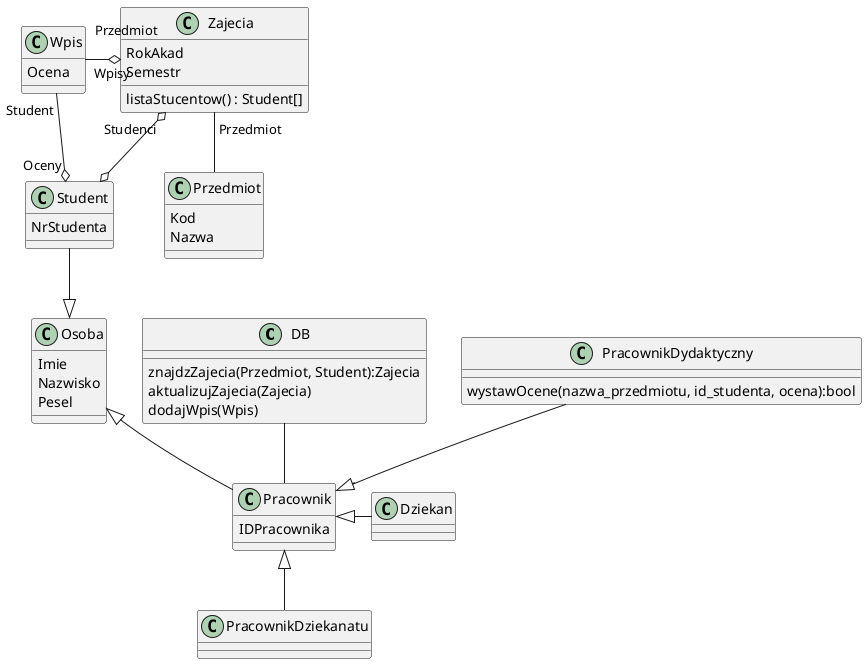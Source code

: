 @startuml

class DB{
    znajdzZajecia(Przedmiot, Student):Zajecia
    aktualizujZajecia(Zajecia)
    dodajWpis(Wpis)
}

class Osoba{
    Imie 
    Nazwisko
    Pesel
}
class Student{
    NrStudenta
}
class Pracownik{
    IDPracownika
}
class PracownikDydaktyczny{
    wystawOcene(nazwa_przedmiotu, id_studenta, ocena):bool
}
class PracownikDziekanatu 
class Dziekan 

class Zajecia{
    RokAkad
    Semestr
    'Zastąpione linią
    'Przedmiot : Przedmiot
    listaStucentow() : Student[]
}

class Przedmiot{
    Kod
    Nazwa
}

class Wpis{
    Ocena
}

Student --|> Osoba 
Osoba <|-- Pracownik
PracownikDziekanatu -up-|> Pracownik
PracownikDydaktyczny --|> Pracownik
Dziekan -left-|> Pracownik
Pracownik -up- DB

Wpis "Student" --o "Oceny" Student
Zajecia "Przedmiot" -- Przedmiot
Zajecia "Wpisy" o--left-- "Przedmiot" Wpis

'Powiązanie jest w relacji bazodanowej natomiast nie jest reprezentowane w klasach
'Zajecia "Prowadzacy" --o PracownikDydaktyczny
Zajecia "Studenci" o--o Student


@enduml